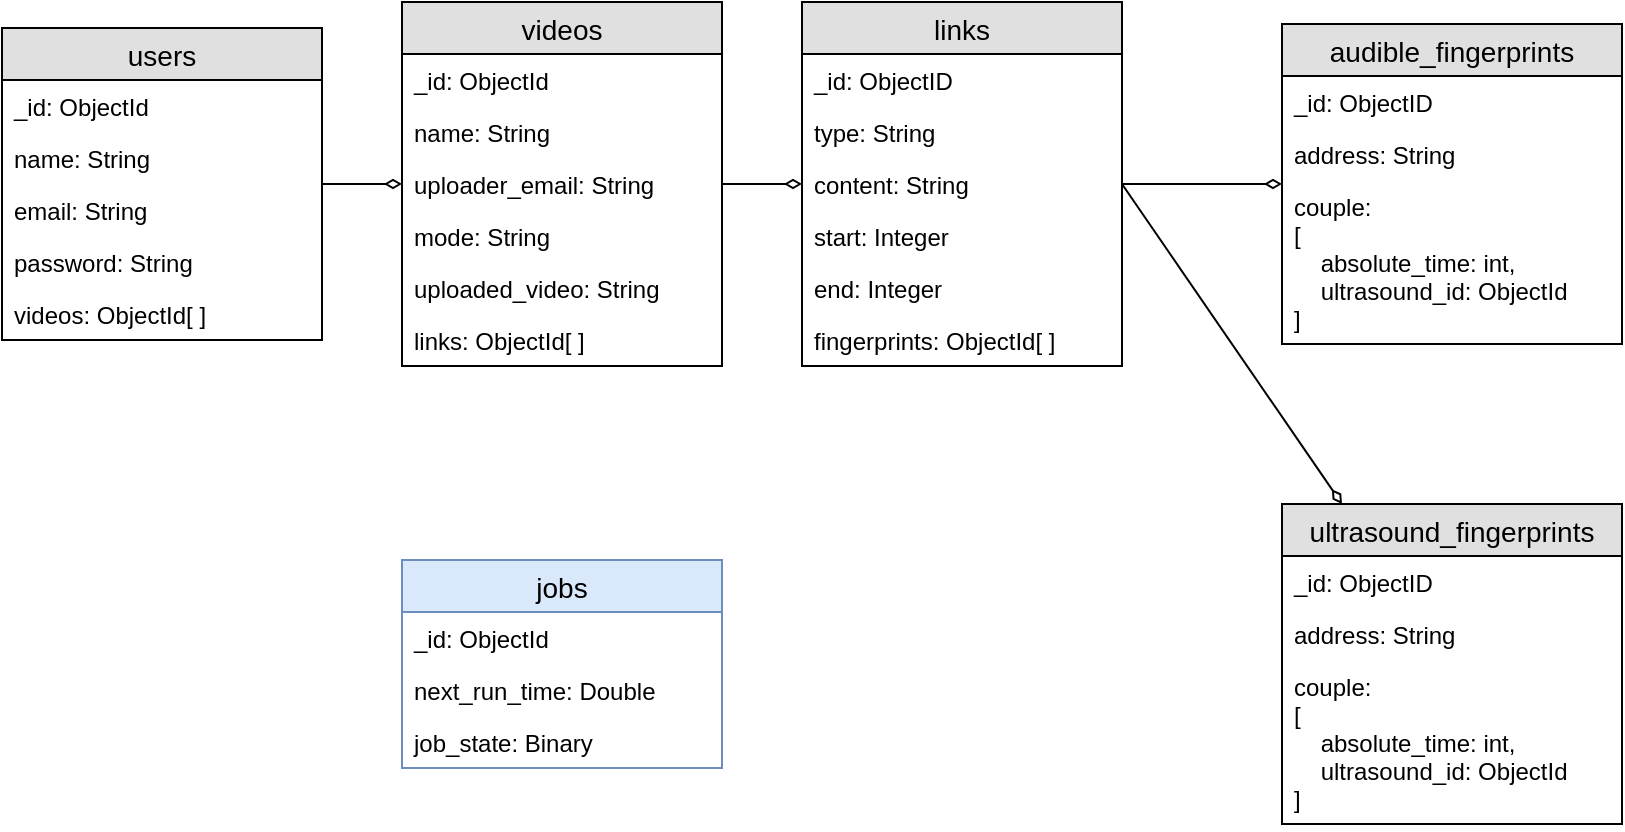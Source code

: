 <mxfile version="13.0.1" type="device" pages="2"><diagram id="C5RBs43oDa-KdzZeNtuy" name="Page-1"><mxGraphModel dx="1096" dy="784" grid="1" gridSize="10" guides="1" tooltips="1" connect="1" arrows="1" fold="1" page="1" pageScale="1" pageWidth="1169" pageHeight="827" math="0" shadow="0"><root><mxCell id="WIyWlLk6GJQsqaUBKTNV-0"/><mxCell id="WIyWlLk6GJQsqaUBKTNV-1" parent="WIyWlLk6GJQsqaUBKTNV-0"/><mxCell id="cKrPOqkKpiQ8NVlFit5a-1" style="edgeStyle=orthogonalEdgeStyle;rounded=0;orthogonalLoop=1;jettySize=auto;html=1;endArrow=diamondThin;endFill=0;" parent="WIyWlLk6GJQsqaUBKTNV-1" source="nvncArJ8ehPpQo47FsSh-2" target="nvncArJ8ehPpQo47FsSh-17" edge="1"><mxGeometry relative="1" as="geometry"/></mxCell><mxCell id="cKrPOqkKpiQ8NVlFit5a-0" style="edgeStyle=orthogonalEdgeStyle;rounded=0;orthogonalLoop=1;jettySize=auto;html=1;entryX=0;entryY=0.5;entryDx=0;entryDy=0;endArrow=diamondThin;endFill=0;" parent="WIyWlLk6GJQsqaUBKTNV-1" source="nvncArJ8ehPpQo47FsSh-17" target="nvncArJ8ehPpQo47FsSh-26" edge="1"><mxGeometry relative="1" as="geometry"/></mxCell><mxCell id="nvncArJ8ehPpQo47FsSh-17" value="videos" style="swimlane;fontStyle=0;childLayout=stackLayout;horizontal=1;startSize=26;fillColor=#e0e0e0;horizontalStack=0;resizeParent=1;resizeParentMax=0;resizeLast=0;collapsible=1;marginBottom=0;swimlaneFillColor=#ffffff;align=center;fontSize=14;" parent="WIyWlLk6GJQsqaUBKTNV-1" vertex="1"><mxGeometry x="200" y="29" width="160" height="182" as="geometry"/></mxCell><mxCell id="nvncArJ8ehPpQo47FsSh-18" value="_id: ObjectId" style="text;strokeColor=none;fillColor=none;spacingLeft=4;spacingRight=4;overflow=hidden;rotatable=0;points=[[0,0.5],[1,0.5]];portConstraint=eastwest;fontSize=12;" parent="nvncArJ8ehPpQo47FsSh-17" vertex="1"><mxGeometry y="26" width="160" height="26" as="geometry"/></mxCell><mxCell id="nvncArJ8ehPpQo47FsSh-19" value="name: String" style="text;strokeColor=none;fillColor=none;spacingLeft=4;spacingRight=4;overflow=hidden;rotatable=0;points=[[0,0.5],[1,0.5]];portConstraint=eastwest;fontSize=12;" parent="nvncArJ8ehPpQo47FsSh-17" vertex="1"><mxGeometry y="52" width="160" height="26" as="geometry"/></mxCell><mxCell id="nvncArJ8ehPpQo47FsSh-20" value="uploader_email: String" style="text;strokeColor=none;fillColor=none;spacingLeft=4;spacingRight=4;overflow=hidden;rotatable=0;points=[[0,0.5],[1,0.5]];portConstraint=eastwest;fontSize=12;" parent="nvncArJ8ehPpQo47FsSh-17" vertex="1"><mxGeometry y="78" width="160" height="26" as="geometry"/></mxCell><mxCell id="5LjBzl2vnl6tf7Ap7Tbf-1" value="mode: String" style="text;strokeColor=none;fillColor=none;spacingLeft=4;spacingRight=4;overflow=hidden;rotatable=0;points=[[0,0.5],[1,0.5]];portConstraint=eastwest;fontSize=12;" parent="nvncArJ8ehPpQo47FsSh-17" vertex="1"><mxGeometry y="104" width="160" height="26" as="geometry"/></mxCell><mxCell id="5LjBzl2vnl6tf7Ap7Tbf-2" value="uploaded_video: String" style="text;strokeColor=none;fillColor=none;spacingLeft=4;spacingRight=4;overflow=hidden;rotatable=0;points=[[0,0.5],[1,0.5]];portConstraint=eastwest;fontSize=12;" parent="nvncArJ8ehPpQo47FsSh-17" vertex="1"><mxGeometry y="130" width="160" height="26" as="geometry"/></mxCell><mxCell id="5LjBzl2vnl6tf7Ap7Tbf-3" value="links: ObjectId[ ]" style="text;strokeColor=none;fillColor=none;spacingLeft=4;spacingRight=4;overflow=hidden;rotatable=0;points=[[0,0.5],[1,0.5]];portConstraint=eastwest;fontSize=12;" parent="nvncArJ8ehPpQo47FsSh-17" vertex="1"><mxGeometry y="156" width="160" height="26" as="geometry"/></mxCell><mxCell id="nvncArJ8ehPpQo47FsSh-23" value="links" style="swimlane;fontStyle=0;childLayout=stackLayout;horizontal=1;startSize=26;fillColor=#e0e0e0;horizontalStack=0;resizeParent=1;resizeParentMax=0;resizeLast=0;collapsible=1;marginBottom=0;swimlaneFillColor=#ffffff;align=center;fontSize=14;" parent="WIyWlLk6GJQsqaUBKTNV-1" vertex="1"><mxGeometry x="400" y="29" width="160" height="182" as="geometry"/></mxCell><mxCell id="nvncArJ8ehPpQo47FsSh-24" value="_id: ObjectID" style="text;strokeColor=none;fillColor=none;spacingLeft=4;spacingRight=4;overflow=hidden;rotatable=0;points=[[0,0.5],[1,0.5]];portConstraint=eastwest;fontSize=12;" parent="nvncArJ8ehPpQo47FsSh-23" vertex="1"><mxGeometry y="26" width="160" height="26" as="geometry"/></mxCell><mxCell id="nvncArJ8ehPpQo47FsSh-25" value="type: String" style="text;strokeColor=none;fillColor=none;spacingLeft=4;spacingRight=4;overflow=hidden;rotatable=0;points=[[0,0.5],[1,0.5]];portConstraint=eastwest;fontSize=12;" parent="nvncArJ8ehPpQo47FsSh-23" vertex="1"><mxGeometry y="52" width="160" height="26" as="geometry"/></mxCell><mxCell id="nvncArJ8ehPpQo47FsSh-26" value="content: String" style="text;strokeColor=none;fillColor=none;spacingLeft=4;spacingRight=4;overflow=hidden;rotatable=0;points=[[0,0.5],[1,0.5]];portConstraint=eastwest;fontSize=12;" parent="nvncArJ8ehPpQo47FsSh-23" vertex="1"><mxGeometry y="78" width="160" height="26" as="geometry"/></mxCell><mxCell id="nvncArJ8ehPpQo47FsSh-27" value="start: Integer" style="text;strokeColor=none;fillColor=none;spacingLeft=4;spacingRight=4;overflow=hidden;rotatable=0;points=[[0,0.5],[1,0.5]];portConstraint=eastwest;fontSize=12;" parent="nvncArJ8ehPpQo47FsSh-23" vertex="1"><mxGeometry y="104" width="160" height="26" as="geometry"/></mxCell><mxCell id="nvncArJ8ehPpQo47FsSh-28" value="end: Integer" style="text;strokeColor=none;fillColor=none;spacingLeft=4;spacingRight=4;overflow=hidden;rotatable=0;points=[[0,0.5],[1,0.5]];portConstraint=eastwest;fontSize=12;" parent="nvncArJ8ehPpQo47FsSh-23" vertex="1"><mxGeometry y="130" width="160" height="26" as="geometry"/></mxCell><mxCell id="nvncArJ8ehPpQo47FsSh-29" value="fingerprints: ObjectId[ ]" style="text;strokeColor=none;fillColor=none;spacingLeft=4;spacingRight=4;overflow=hidden;rotatable=0;points=[[0,0.5],[1,0.5]];portConstraint=eastwest;fontSize=12;" parent="nvncArJ8ehPpQo47FsSh-23" vertex="1"><mxGeometry y="156" width="160" height="26" as="geometry"/></mxCell><mxCell id="nvncArJ8ehPpQo47FsSh-30" value="audible_fingerprints" style="swimlane;fontStyle=0;childLayout=stackLayout;horizontal=1;startSize=26;fillColor=#e0e0e0;horizontalStack=0;resizeParent=1;resizeParentMax=0;resizeLast=0;collapsible=1;marginBottom=0;swimlaneFillColor=#ffffff;align=center;fontSize=14;" parent="WIyWlLk6GJQsqaUBKTNV-1" vertex="1"><mxGeometry x="640" y="40" width="170" height="160" as="geometry"/></mxCell><mxCell id="nvncArJ8ehPpQo47FsSh-31" value="_id: ObjectID" style="text;strokeColor=none;fillColor=none;spacingLeft=4;spacingRight=4;overflow=hidden;rotatable=0;points=[[0,0.5],[1,0.5]];portConstraint=eastwest;fontSize=12;" parent="nvncArJ8ehPpQo47FsSh-30" vertex="1"><mxGeometry y="26" width="170" height="26" as="geometry"/></mxCell><mxCell id="nvncArJ8ehPpQo47FsSh-32" value="address: String" style="text;strokeColor=none;fillColor=none;spacingLeft=4;spacingRight=4;overflow=hidden;rotatable=0;points=[[0,0.5],[1,0.5]];portConstraint=eastwest;fontSize=12;" parent="nvncArJ8ehPpQo47FsSh-30" vertex="1"><mxGeometry y="52" width="170" height="26" as="geometry"/></mxCell><mxCell id="nvncArJ8ehPpQo47FsSh-33" value="couple: &#10;[&#10;    absolute_time: int, &#10;    ultrasound_id: ObjectId&#10;]" style="text;strokeColor=none;fillColor=none;spacingLeft=4;spacingRight=4;overflow=hidden;rotatable=0;points=[[0,0.5],[1,0.5]];portConstraint=eastwest;fontSize=12;" parent="nvncArJ8ehPpQo47FsSh-30" vertex="1"><mxGeometry y="78" width="170" height="82" as="geometry"/></mxCell><mxCell id="cKrPOqkKpiQ8NVlFit5a-2" style="rounded=0;orthogonalLoop=1;jettySize=auto;html=1;endArrow=diamondThin;endFill=0;exitX=1;exitY=0.5;exitDx=0;exitDy=0;" parent="WIyWlLk6GJQsqaUBKTNV-1" source="nvncArJ8ehPpQo47FsSh-26" target="nvncArJ8ehPpQo47FsSh-30" edge="1"><mxGeometry relative="1" as="geometry"/></mxCell><mxCell id="5LjBzl2vnl6tf7Ap7Tbf-8" value="ultrasound_fingerprints" style="swimlane;fontStyle=0;childLayout=stackLayout;horizontal=1;startSize=26;fillColor=#e0e0e0;horizontalStack=0;resizeParent=1;resizeParentMax=0;resizeLast=0;collapsible=1;marginBottom=0;swimlaneFillColor=#ffffff;align=center;fontSize=14;" parent="WIyWlLk6GJQsqaUBKTNV-1" vertex="1"><mxGeometry x="640" y="280" width="170" height="160" as="geometry"/></mxCell><mxCell id="5LjBzl2vnl6tf7Ap7Tbf-9" value="_id: ObjectID" style="text;strokeColor=none;fillColor=none;spacingLeft=4;spacingRight=4;overflow=hidden;rotatable=0;points=[[0,0.5],[1,0.5]];portConstraint=eastwest;fontSize=12;" parent="5LjBzl2vnl6tf7Ap7Tbf-8" vertex="1"><mxGeometry y="26" width="170" height="26" as="geometry"/></mxCell><mxCell id="5LjBzl2vnl6tf7Ap7Tbf-10" value="address: String" style="text;strokeColor=none;fillColor=none;spacingLeft=4;spacingRight=4;overflow=hidden;rotatable=0;points=[[0,0.5],[1,0.5]];portConstraint=eastwest;fontSize=12;" parent="5LjBzl2vnl6tf7Ap7Tbf-8" vertex="1"><mxGeometry y="52" width="170" height="26" as="geometry"/></mxCell><mxCell id="5LjBzl2vnl6tf7Ap7Tbf-11" value="couple: &#10;[&#10;    absolute_time: int, &#10;    ultrasound_id: ObjectId&#10;]" style="text;strokeColor=none;fillColor=none;spacingLeft=4;spacingRight=4;overflow=hidden;rotatable=0;points=[[0,0.5],[1,0.5]];portConstraint=eastwest;fontSize=12;" parent="5LjBzl2vnl6tf7Ap7Tbf-8" vertex="1"><mxGeometry y="78" width="170" height="82" as="geometry"/></mxCell><mxCell id="5LjBzl2vnl6tf7Ap7Tbf-12" style="rounded=0;orthogonalLoop=1;jettySize=auto;html=1;endArrow=diamondThin;endFill=0;exitX=1;exitY=0.5;exitDx=0;exitDy=0;" parent="WIyWlLk6GJQsqaUBKTNV-1" source="nvncArJ8ehPpQo47FsSh-26" target="5LjBzl2vnl6tf7Ap7Tbf-8" edge="1"><mxGeometry relative="1" as="geometry"/></mxCell><mxCell id="ECsZBfYi_sNaRD5gmu11-0" value="jobs" style="swimlane;fontStyle=0;childLayout=stackLayout;horizontal=1;startSize=26;fillColor=#dae8fc;horizontalStack=0;resizeParent=1;resizeParentMax=0;resizeLast=0;collapsible=1;marginBottom=0;swimlaneFillColor=#ffffff;align=center;fontSize=14;strokeColor=#6c8ebf;" parent="WIyWlLk6GJQsqaUBKTNV-1" vertex="1"><mxGeometry x="200" y="308" width="160" height="104" as="geometry"/></mxCell><mxCell id="ECsZBfYi_sNaRD5gmu11-1" value="_id: ObjectId" style="text;strokeColor=none;fillColor=none;spacingLeft=4;spacingRight=4;overflow=hidden;rotatable=0;points=[[0,0.5],[1,0.5]];portConstraint=eastwest;fontSize=12;" parent="ECsZBfYi_sNaRD5gmu11-0" vertex="1"><mxGeometry y="26" width="160" height="26" as="geometry"/></mxCell><mxCell id="ECsZBfYi_sNaRD5gmu11-2" value="next_run_time: Double" style="text;strokeColor=none;fillColor=none;spacingLeft=4;spacingRight=4;overflow=hidden;rotatable=0;points=[[0,0.5],[1,0.5]];portConstraint=eastwest;fontSize=12;" parent="ECsZBfYi_sNaRD5gmu11-0" vertex="1"><mxGeometry y="52" width="160" height="26" as="geometry"/></mxCell><mxCell id="ECsZBfYi_sNaRD5gmu11-5" value="job_state: Binary" style="text;strokeColor=none;fillColor=none;spacingLeft=4;spacingRight=4;overflow=hidden;rotatable=0;points=[[0,0.5],[1,0.5]];portConstraint=eastwest;fontSize=12;" parent="ECsZBfYi_sNaRD5gmu11-0" vertex="1"><mxGeometry y="78" width="160" height="26" as="geometry"/></mxCell><mxCell id="oZtnCWZbXMFi5F3VcIc_-0" value="" style="group;strokeColor=#6c8ebf;fillColor=#dae8fc;" vertex="1" connectable="0" parent="WIyWlLk6GJQsqaUBKTNV-1"><mxGeometry y="42" width="160" height="156" as="geometry"/></mxCell><mxCell id="nvncArJ8ehPpQo47FsSh-2" value="users" style="swimlane;fontStyle=0;childLayout=stackLayout;horizontal=1;startSize=26;fillColor=#e0e0e0;horizontalStack=0;resizeParent=1;resizeParentMax=0;resizeLast=0;collapsible=1;marginBottom=0;swimlaneFillColor=#ffffff;align=center;fontSize=14;" parent="WIyWlLk6GJQsqaUBKTNV-1" vertex="1"><mxGeometry y="42" width="160" height="156" as="geometry"/></mxCell><mxCell id="nvncArJ8ehPpQo47FsSh-3" value="_id: ObjectId" style="text;strokeColor=none;fillColor=none;spacingLeft=4;spacingRight=4;overflow=hidden;rotatable=0;points=[[0,0.5],[1,0.5]];portConstraint=eastwest;fontSize=12;" parent="nvncArJ8ehPpQo47FsSh-2" vertex="1"><mxGeometry y="26" width="160" height="26" as="geometry"/></mxCell><mxCell id="nvncArJ8ehPpQo47FsSh-4" value="name: String" style="text;strokeColor=none;fillColor=none;spacingLeft=4;spacingRight=4;overflow=hidden;rotatable=0;points=[[0,0.5],[1,0.5]];portConstraint=eastwest;fontSize=12;" parent="nvncArJ8ehPpQo47FsSh-2" vertex="1"><mxGeometry y="52" width="160" height="26" as="geometry"/></mxCell><mxCell id="nvncArJ8ehPpQo47FsSh-5" value="email: String" style="text;strokeColor=none;fillColor=none;spacingLeft=4;spacingRight=4;overflow=hidden;rotatable=0;points=[[0,0.5],[1,0.5]];portConstraint=eastwest;fontSize=12;" parent="nvncArJ8ehPpQo47FsSh-2" vertex="1"><mxGeometry y="78" width="160" height="26" as="geometry"/></mxCell><mxCell id="nvncArJ8ehPpQo47FsSh-6" value="password: String" style="text;strokeColor=none;fillColor=none;spacingLeft=4;spacingRight=4;overflow=hidden;rotatable=0;points=[[0,0.5],[1,0.5]];portConstraint=eastwest;fontSize=12;" parent="nvncArJ8ehPpQo47FsSh-2" vertex="1"><mxGeometry y="104" width="160" height="26" as="geometry"/></mxCell><mxCell id="5LjBzl2vnl6tf7Ap7Tbf-0" value="videos: ObjectId[ ]" style="text;strokeColor=none;fillColor=none;spacingLeft=4;spacingRight=4;overflow=hidden;rotatable=0;points=[[0,0.5],[1,0.5]];portConstraint=eastwest;fontSize=12;" parent="nvncArJ8ehPpQo47FsSh-2" vertex="1"><mxGeometry y="130" width="160" height="26" as="geometry"/></mxCell></root></mxGraphModel></diagram><diagram id="rCH33rZZT7u9oWYh9BIL" name="Page-2"><mxGraphModel dx="932" dy="666" grid="1" gridSize="10" guides="1" tooltips="1" connect="1" arrows="1" fold="1" page="1" pageScale="1" pageWidth="1169" pageHeight="827" math="0" shadow="0"><root><mxCell id="UU8VKYiE-BamCZ6lxTQ7-0"/><mxCell id="UU8VKYiE-BamCZ6lxTQ7-1" parent="UU8VKYiE-BamCZ6lxTQ7-0"/><mxCell id="UU8VKYiE-BamCZ6lxTQ7-6" value="ultrasound_fingerprints" style="swimlane;fontStyle=0;childLayout=stackLayout;horizontal=1;startSize=26;fillColor=#e0e0e0;horizontalStack=0;resizeParent=1;resizeParentMax=0;resizeLast=0;collapsible=1;marginBottom=0;swimlaneFillColor=#ffffff;align=center;fontSize=14;" vertex="1" parent="UU8VKYiE-BamCZ6lxTQ7-1"><mxGeometry x="640" y="280" width="170" height="160" as="geometry"/></mxCell><mxCell id="UU8VKYiE-BamCZ6lxTQ7-7" value="_id: ObjectID" style="text;strokeColor=none;fillColor=none;spacingLeft=4;spacingRight=4;overflow=hidden;rotatable=0;points=[[0,0.5],[1,0.5]];portConstraint=eastwest;fontSize=12;" vertex="1" parent="UU8VKYiE-BamCZ6lxTQ7-6"><mxGeometry y="26" width="170" height="26" as="geometry"/></mxCell><mxCell id="UU8VKYiE-BamCZ6lxTQ7-8" value="address: String" style="text;strokeColor=none;fillColor=none;spacingLeft=4;spacingRight=4;overflow=hidden;rotatable=0;points=[[0,0.5],[1,0.5]];portConstraint=eastwest;fontSize=12;" vertex="1" parent="UU8VKYiE-BamCZ6lxTQ7-6"><mxGeometry y="52" width="170" height="26" as="geometry"/></mxCell><mxCell id="UU8VKYiE-BamCZ6lxTQ7-9" value="couple: &#10;[&#10;    absolute_time: int, &#10;    ultrasound_id: ObjectId&#10;]" style="text;strokeColor=none;fillColor=none;spacingLeft=4;spacingRight=4;overflow=hidden;rotatable=0;points=[[0,0.5],[1,0.5]];portConstraint=eastwest;fontSize=12;" vertex="1" parent="UU8VKYiE-BamCZ6lxTQ7-6"><mxGeometry y="78" width="170" height="82" as="geometry"/></mxCell><mxCell id="UU8VKYiE-BamCZ6lxTQ7-2" value="audible_fingerprints" style="swimlane;fontStyle=0;childLayout=stackLayout;horizontal=1;startSize=26;fillColor=#e0e0e0;horizontalStack=0;resizeParent=1;resizeParentMax=0;resizeLast=0;collapsible=1;marginBottom=0;swimlaneFillColor=#ffffff;align=center;fontSize=14;" vertex="1" parent="UU8VKYiE-BamCZ6lxTQ7-1"><mxGeometry x="430" y="280" width="170" height="160" as="geometry"/></mxCell><mxCell id="UU8VKYiE-BamCZ6lxTQ7-3" value="_id: ObjectID" style="text;strokeColor=none;fillColor=none;spacingLeft=4;spacingRight=4;overflow=hidden;rotatable=0;points=[[0,0.5],[1,0.5]];portConstraint=eastwest;fontSize=12;" vertex="1" parent="UU8VKYiE-BamCZ6lxTQ7-2"><mxGeometry y="26" width="170" height="26" as="geometry"/></mxCell><mxCell id="UU8VKYiE-BamCZ6lxTQ7-4" value="address: String" style="text;strokeColor=none;fillColor=none;spacingLeft=4;spacingRight=4;overflow=hidden;rotatable=0;points=[[0,0.5],[1,0.5]];portConstraint=eastwest;fontSize=12;" vertex="1" parent="UU8VKYiE-BamCZ6lxTQ7-2"><mxGeometry y="52" width="170" height="26" as="geometry"/></mxCell><mxCell id="UU8VKYiE-BamCZ6lxTQ7-5" value="couple: &#10;[&#10;    absolute_time: int, &#10;    ultrasound_id: ObjectId&#10;]" style="text;strokeColor=none;fillColor=none;spacingLeft=4;spacingRight=4;overflow=hidden;rotatable=0;points=[[0,0.5],[1,0.5]];portConstraint=eastwest;fontSize=12;" vertex="1" parent="UU8VKYiE-BamCZ6lxTQ7-2"><mxGeometry y="78" width="170" height="82" as="geometry"/></mxCell></root></mxGraphModel></diagram></mxfile>